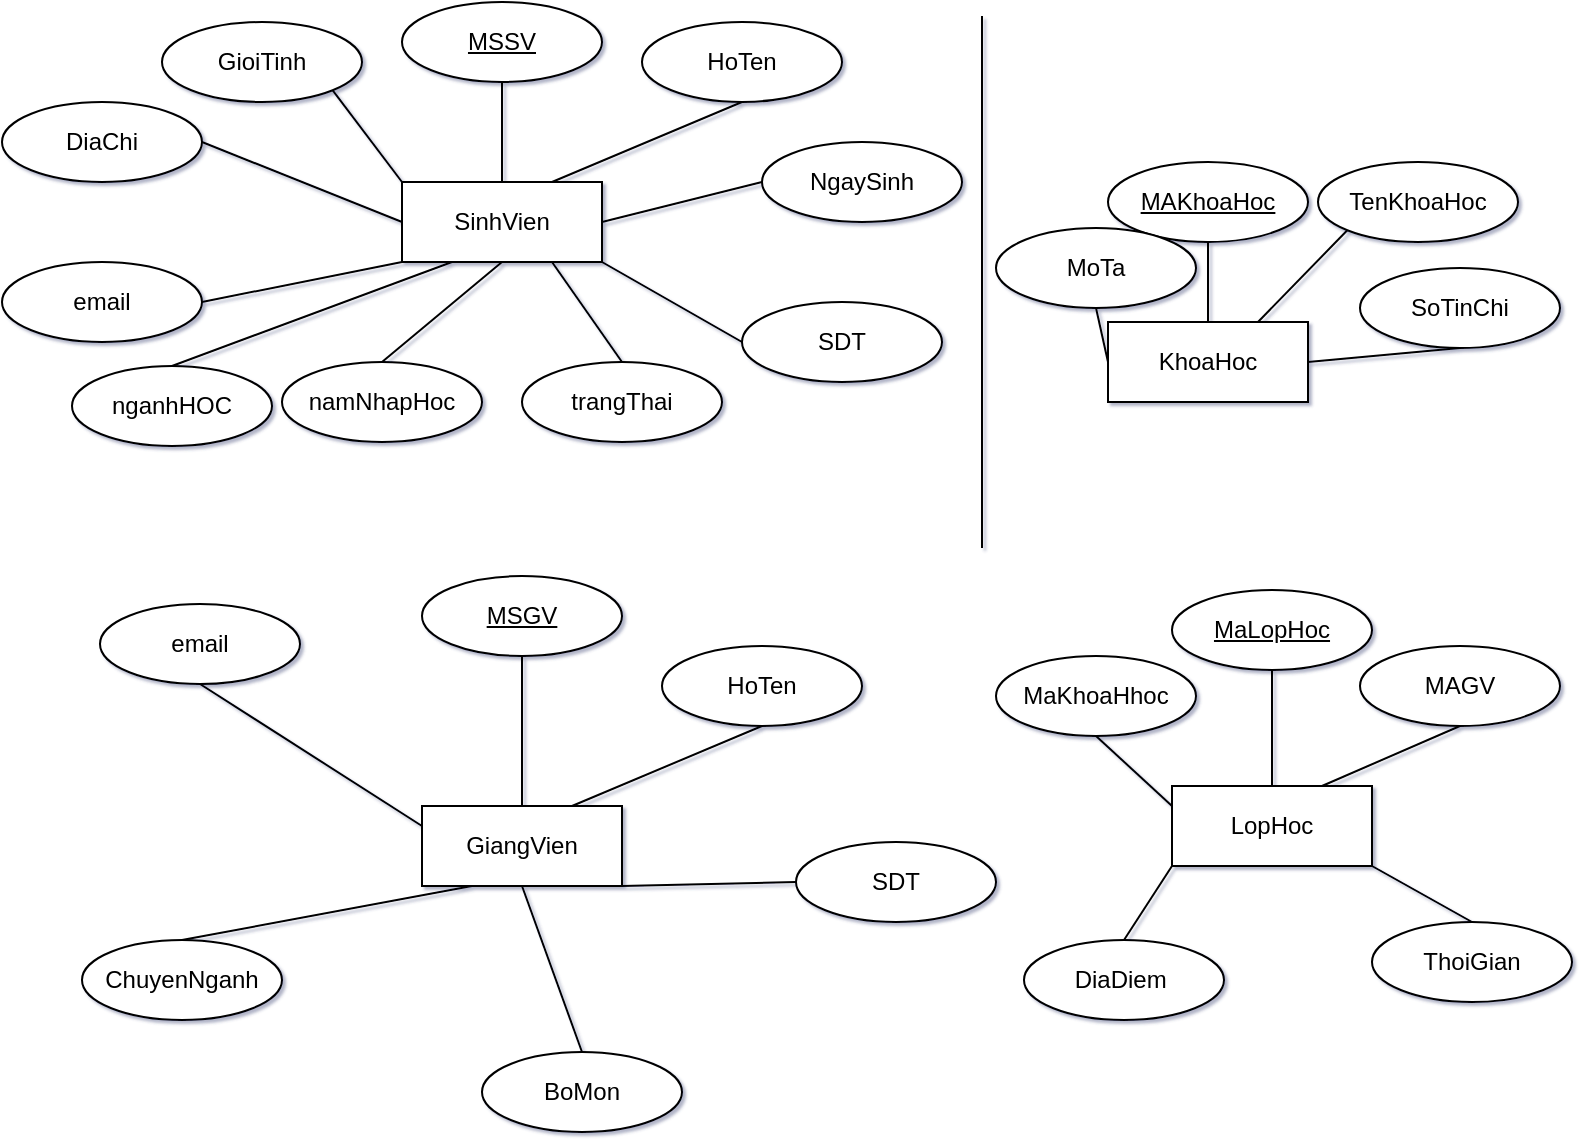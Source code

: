 <mxfile version="24.6.4" type="github">
  <diagram name="Trang-1" id="FnY7nT6zLUI4M2Fz--ki">
    <mxGraphModel dx="689" dy="598" grid="1" gridSize="7" guides="1" tooltips="1" connect="1" arrows="1" fold="1" page="1" pageScale="1" pageWidth="827" pageHeight="1169" math="0" shadow="1">
      <root>
        <mxCell id="0" />
        <mxCell id="1" parent="0" />
        <mxCell id="SisW4zzMglSx5JrrDObV-1" value="SinhVien" style="whiteSpace=wrap;html=1;align=center;labelBackgroundColor=none;rounded=0;" vertex="1" parent="1">
          <mxGeometry x="200" y="90" width="100" height="40" as="geometry" />
        </mxCell>
        <mxCell id="SisW4zzMglSx5JrrDObV-2" value="" style="endArrow=none;html=1;rounded=0;exitX=0.5;exitY=0;exitDx=0;exitDy=0;labelBackgroundColor=none;fontColor=default;" edge="1" parent="1" source="SisW4zzMglSx5JrrDObV-1" target="SisW4zzMglSx5JrrDObV-3">
          <mxGeometry relative="1" as="geometry">
            <mxPoint x="170" y="110" as="sourcePoint" />
            <mxPoint x="250" y="20" as="targetPoint" />
          </mxGeometry>
        </mxCell>
        <mxCell id="SisW4zzMglSx5JrrDObV-3" value="MSSV" style="ellipse;whiteSpace=wrap;html=1;align=center;fontStyle=4;labelBackgroundColor=none;rounded=0;" vertex="1" parent="1">
          <mxGeometry x="200" width="100" height="40" as="geometry" />
        </mxCell>
        <mxCell id="SisW4zzMglSx5JrrDObV-4" value="HoTen" style="ellipse;whiteSpace=wrap;html=1;align=center;labelBackgroundColor=none;rounded=0;" vertex="1" parent="1">
          <mxGeometry x="320" y="10" width="100" height="40" as="geometry" />
        </mxCell>
        <mxCell id="SisW4zzMglSx5JrrDObV-5" value="" style="endArrow=none;html=1;rounded=0;exitX=0.75;exitY=0;exitDx=0;exitDy=0;entryX=0.5;entryY=1;entryDx=0;entryDy=0;labelBackgroundColor=none;fontColor=default;" edge="1" parent="1" source="SisW4zzMglSx5JrrDObV-1" target="SisW4zzMglSx5JrrDObV-4">
          <mxGeometry relative="1" as="geometry">
            <mxPoint x="260" y="100" as="sourcePoint" />
            <mxPoint x="260" y="50" as="targetPoint" />
          </mxGeometry>
        </mxCell>
        <mxCell id="SisW4zzMglSx5JrrDObV-6" value="NgaySinh" style="ellipse;whiteSpace=wrap;html=1;align=center;labelBackgroundColor=none;rounded=0;" vertex="1" parent="1">
          <mxGeometry x="380" y="70" width="100" height="40" as="geometry" />
        </mxCell>
        <mxCell id="SisW4zzMglSx5JrrDObV-7" value="" style="endArrow=none;html=1;rounded=0;exitX=1;exitY=0.5;exitDx=0;exitDy=0;entryX=0;entryY=0.5;entryDx=0;entryDy=0;labelBackgroundColor=none;fontColor=default;" edge="1" parent="1" source="SisW4zzMglSx5JrrDObV-1" target="SisW4zzMglSx5JrrDObV-6">
          <mxGeometry relative="1" as="geometry">
            <mxPoint x="285" y="100" as="sourcePoint" />
            <mxPoint x="380" y="60" as="targetPoint" />
          </mxGeometry>
        </mxCell>
        <mxCell id="SisW4zzMglSx5JrrDObV-8" value="GioiTinh" style="ellipse;whiteSpace=wrap;html=1;align=center;labelBackgroundColor=none;rounded=0;" vertex="1" parent="1">
          <mxGeometry x="80" y="10" width="100" height="40" as="geometry" />
        </mxCell>
        <mxCell id="SisW4zzMglSx5JrrDObV-9" value="" style="endArrow=none;html=1;rounded=0;exitX=0;exitY=0;exitDx=0;exitDy=0;entryX=1;entryY=1;entryDx=0;entryDy=0;labelBackgroundColor=none;fontColor=default;" edge="1" parent="1" source="SisW4zzMglSx5JrrDObV-1" target="SisW4zzMglSx5JrrDObV-8">
          <mxGeometry relative="1" as="geometry">
            <mxPoint x="130" y="135" as="sourcePoint" />
            <mxPoint x="130" y="85" as="targetPoint" />
          </mxGeometry>
        </mxCell>
        <mxCell id="SisW4zzMglSx5JrrDObV-10" value="DiaChi" style="ellipse;whiteSpace=wrap;html=1;align=center;labelBackgroundColor=none;rounded=0;" vertex="1" parent="1">
          <mxGeometry y="50" width="100" height="40" as="geometry" />
        </mxCell>
        <mxCell id="SisW4zzMglSx5JrrDObV-11" value="" style="endArrow=none;html=1;rounded=0;exitX=0;exitY=0.5;exitDx=0;exitDy=0;entryX=1;entryY=0.5;entryDx=0;entryDy=0;labelBackgroundColor=none;fontColor=default;" edge="1" parent="1" source="SisW4zzMglSx5JrrDObV-1" target="SisW4zzMglSx5JrrDObV-10">
          <mxGeometry relative="1" as="geometry">
            <mxPoint x="180" y="130" as="sourcePoint" />
            <mxPoint x="145" y="84" as="targetPoint" />
          </mxGeometry>
        </mxCell>
        <mxCell id="SisW4zzMglSx5JrrDObV-12" value="email" style="ellipse;whiteSpace=wrap;html=1;align=center;labelBackgroundColor=none;rounded=0;" vertex="1" parent="1">
          <mxGeometry y="130" width="100" height="40" as="geometry" />
        </mxCell>
        <mxCell id="SisW4zzMglSx5JrrDObV-13" value="" style="endArrow=none;html=1;rounded=0;exitX=0;exitY=1;exitDx=0;exitDy=0;entryX=1;entryY=0.5;entryDx=0;entryDy=0;labelBackgroundColor=none;fontColor=default;" edge="1" parent="1" source="SisW4zzMglSx5JrrDObV-1" target="SisW4zzMglSx5JrrDObV-12">
          <mxGeometry relative="1" as="geometry">
            <mxPoint x="210" y="120" as="sourcePoint" />
            <mxPoint x="110" y="80" as="targetPoint" />
          </mxGeometry>
        </mxCell>
        <mxCell id="SisW4zzMglSx5JrrDObV-14" value="SDT" style="ellipse;whiteSpace=wrap;html=1;align=center;labelBackgroundColor=none;rounded=0;" vertex="1" parent="1">
          <mxGeometry x="370" y="150" width="100" height="40" as="geometry" />
        </mxCell>
        <mxCell id="SisW4zzMglSx5JrrDObV-15" value="" style="endArrow=none;html=1;rounded=0;exitX=1;exitY=1;exitDx=0;exitDy=0;entryX=0;entryY=0.5;entryDx=0;entryDy=0;labelBackgroundColor=none;fontColor=default;" edge="1" parent="1" source="SisW4zzMglSx5JrrDObV-1" target="SisW4zzMglSx5JrrDObV-14">
          <mxGeometry relative="1" as="geometry">
            <mxPoint x="310" y="120" as="sourcePoint" />
            <mxPoint x="390" y="100" as="targetPoint" />
          </mxGeometry>
        </mxCell>
        <mxCell id="SisW4zzMglSx5JrrDObV-16" value="nganhHOC" style="ellipse;whiteSpace=wrap;html=1;align=center;labelBackgroundColor=none;rounded=0;" vertex="1" parent="1">
          <mxGeometry x="35" y="182" width="100" height="40" as="geometry" />
        </mxCell>
        <mxCell id="SisW4zzMglSx5JrrDObV-17" value="" style="endArrow=none;html=1;rounded=0;exitX=0.25;exitY=1;exitDx=0;exitDy=0;entryX=0.5;entryY=0;entryDx=0;entryDy=0;labelBackgroundColor=none;fontColor=default;" edge="1" parent="1" source="SisW4zzMglSx5JrrDObV-1" target="SisW4zzMglSx5JrrDObV-16">
          <mxGeometry relative="1" as="geometry">
            <mxPoint x="210" y="140" as="sourcePoint" />
            <mxPoint x="120" y="190" as="targetPoint" />
          </mxGeometry>
        </mxCell>
        <mxCell id="SisW4zzMglSx5JrrDObV-18" value="namNhapHoc" style="ellipse;whiteSpace=wrap;html=1;align=center;labelBackgroundColor=none;rounded=0;" vertex="1" parent="1">
          <mxGeometry x="140" y="180" width="100" height="40" as="geometry" />
        </mxCell>
        <mxCell id="SisW4zzMglSx5JrrDObV-19" value="" style="endArrow=none;html=1;rounded=0;exitX=0.5;exitY=1;exitDx=0;exitDy=0;entryX=0.5;entryY=0;entryDx=0;entryDy=0;labelBackgroundColor=none;fontColor=default;" edge="1" parent="1" source="SisW4zzMglSx5JrrDObV-1" target="SisW4zzMglSx5JrrDObV-18">
          <mxGeometry relative="1" as="geometry">
            <mxPoint x="235" y="140" as="sourcePoint" />
            <mxPoint x="110" y="240" as="targetPoint" />
          </mxGeometry>
        </mxCell>
        <mxCell id="SisW4zzMglSx5JrrDObV-20" value="trangThai" style="ellipse;whiteSpace=wrap;html=1;align=center;labelBackgroundColor=none;rounded=0;" vertex="1" parent="1">
          <mxGeometry x="260" y="180" width="100" height="40" as="geometry" />
        </mxCell>
        <mxCell id="SisW4zzMglSx5JrrDObV-21" value="" style="endArrow=none;html=1;rounded=0;exitX=0.75;exitY=1;exitDx=0;exitDy=0;entryX=0.5;entryY=0;entryDx=0;entryDy=0;labelBackgroundColor=none;fontColor=default;" edge="1" parent="1" source="SisW4zzMglSx5JrrDObV-1" target="SisW4zzMglSx5JrrDObV-20">
          <mxGeometry relative="1" as="geometry">
            <mxPoint x="260" y="140" as="sourcePoint" />
            <mxPoint x="220" y="260" as="targetPoint" />
          </mxGeometry>
        </mxCell>
        <mxCell id="SisW4zzMglSx5JrrDObV-22" value="KhoaHoc" style="whiteSpace=wrap;html=1;align=center;labelBackgroundColor=none;rounded=0;" vertex="1" parent="1">
          <mxGeometry x="553" y="160" width="100" height="40" as="geometry" />
        </mxCell>
        <mxCell id="SisW4zzMglSx5JrrDObV-23" value="MAKhoaHoc" style="ellipse;whiteSpace=wrap;html=1;align=center;fontStyle=4;labelBackgroundColor=none;rounded=0;" vertex="1" parent="1">
          <mxGeometry x="553" y="80" width="100" height="40" as="geometry" />
        </mxCell>
        <mxCell id="SisW4zzMglSx5JrrDObV-24" value="" style="endArrow=none;html=1;rounded=0;exitX=0.5;exitY=1;exitDx=0;exitDy=0;entryX=0.5;entryY=0;entryDx=0;entryDy=0;labelBackgroundColor=none;fontColor=default;" edge="1" parent="1" source="SisW4zzMglSx5JrrDObV-23" target="SisW4zzMglSx5JrrDObV-22">
          <mxGeometry relative="1" as="geometry">
            <mxPoint x="597" y="243" as="sourcePoint" />
            <mxPoint x="757" y="243" as="targetPoint" />
          </mxGeometry>
        </mxCell>
        <mxCell id="SisW4zzMglSx5JrrDObV-25" value="TenKhoaHoc" style="ellipse;whiteSpace=wrap;html=1;align=center;labelBackgroundColor=none;rounded=0;" vertex="1" parent="1">
          <mxGeometry x="658" y="80" width="100" height="40" as="geometry" />
        </mxCell>
        <mxCell id="SisW4zzMglSx5JrrDObV-26" value="" style="endArrow=none;html=1;rounded=0;exitX=0.75;exitY=0;exitDx=0;exitDy=0;entryX=0;entryY=1;entryDx=0;entryDy=0;labelBackgroundColor=none;fontColor=default;" edge="1" parent="1" source="SisW4zzMglSx5JrrDObV-22" target="SisW4zzMglSx5JrrDObV-25">
          <mxGeometry relative="1" as="geometry">
            <mxPoint x="727" y="176" as="sourcePoint" />
            <mxPoint x="762" y="226" as="targetPoint" />
          </mxGeometry>
        </mxCell>
        <mxCell id="SisW4zzMglSx5JrrDObV-27" value="SoTinChi" style="ellipse;whiteSpace=wrap;html=1;align=center;labelBackgroundColor=none;rounded=0;" vertex="1" parent="1">
          <mxGeometry x="679" y="133" width="100" height="40" as="geometry" />
        </mxCell>
        <mxCell id="SisW4zzMglSx5JrrDObV-28" value="" style="endArrow=none;html=1;rounded=0;exitX=1;exitY=0.5;exitDx=0;exitDy=0;entryX=0.5;entryY=1;entryDx=0;entryDy=0;labelBackgroundColor=none;fontColor=default;" edge="1" parent="1" source="SisW4zzMglSx5JrrDObV-22" target="SisW4zzMglSx5JrrDObV-27">
          <mxGeometry relative="1" as="geometry">
            <mxPoint x="699" y="160" as="sourcePoint" />
            <mxPoint x="739" y="114" as="targetPoint" />
          </mxGeometry>
        </mxCell>
        <mxCell id="SisW4zzMglSx5JrrDObV-29" value="MoTa" style="ellipse;whiteSpace=wrap;html=1;align=center;labelBackgroundColor=none;rounded=0;" vertex="1" parent="1">
          <mxGeometry x="497" y="113" width="100" height="40" as="geometry" />
        </mxCell>
        <mxCell id="SisW4zzMglSx5JrrDObV-30" value="" style="endArrow=none;html=1;rounded=0;entryX=0;entryY=0.5;entryDx=0;entryDy=0;labelBackgroundColor=none;fontColor=default;exitX=0.5;exitY=1;exitDx=0;exitDy=0;" edge="1" parent="1" source="SisW4zzMglSx5JrrDObV-29" target="SisW4zzMglSx5JrrDObV-22">
          <mxGeometry relative="1" as="geometry">
            <mxPoint x="553" y="134" as="sourcePoint" />
            <mxPoint x="553.41" y="177" as="targetPoint" />
          </mxGeometry>
        </mxCell>
        <mxCell id="SisW4zzMglSx5JrrDObV-31" value="" style="endArrow=none;html=1;rounded=0;" edge="1" parent="1">
          <mxGeometry relative="1" as="geometry">
            <mxPoint x="490" y="7" as="sourcePoint" />
            <mxPoint x="490" y="273" as="targetPoint" />
          </mxGeometry>
        </mxCell>
        <mxCell id="SisW4zzMglSx5JrrDObV-32" value="GiangVien" style="whiteSpace=wrap;html=1;align=center;labelBackgroundColor=none;rounded=0;" vertex="1" parent="1">
          <mxGeometry x="210" y="402" width="100" height="40" as="geometry" />
        </mxCell>
        <mxCell id="SisW4zzMglSx5JrrDObV-33" value="" style="endArrow=none;html=1;rounded=0;exitX=0.5;exitY=0;exitDx=0;exitDy=0;labelBackgroundColor=none;fontColor=default;entryX=0.5;entryY=1;entryDx=0;entryDy=0;" edge="1" parent="1" source="SisW4zzMglSx5JrrDObV-32" target="SisW4zzMglSx5JrrDObV-52">
          <mxGeometry relative="1" as="geometry">
            <mxPoint x="180" y="422" as="sourcePoint" />
            <mxPoint x="260" y="352" as="targetPoint" />
          </mxGeometry>
        </mxCell>
        <mxCell id="SisW4zzMglSx5JrrDObV-34" value="HoTen" style="ellipse;whiteSpace=wrap;html=1;align=center;labelBackgroundColor=none;rounded=0;" vertex="1" parent="1">
          <mxGeometry x="330" y="322" width="100" height="40" as="geometry" />
        </mxCell>
        <mxCell id="SisW4zzMglSx5JrrDObV-35" value="" style="endArrow=none;html=1;rounded=0;exitX=0.75;exitY=0;exitDx=0;exitDy=0;entryX=0.5;entryY=1;entryDx=0;entryDy=0;labelBackgroundColor=none;fontColor=default;" edge="1" parent="1" source="SisW4zzMglSx5JrrDObV-32" target="SisW4zzMglSx5JrrDObV-34">
          <mxGeometry relative="1" as="geometry">
            <mxPoint x="270" y="412" as="sourcePoint" />
            <mxPoint x="270" y="362" as="targetPoint" />
          </mxGeometry>
        </mxCell>
        <mxCell id="SisW4zzMglSx5JrrDObV-42" value="email" style="ellipse;whiteSpace=wrap;html=1;align=center;labelBackgroundColor=none;rounded=0;" vertex="1" parent="1">
          <mxGeometry x="49" y="301" width="100" height="40" as="geometry" />
        </mxCell>
        <mxCell id="SisW4zzMglSx5JrrDObV-43" value="" style="endArrow=none;html=1;rounded=0;exitX=0;exitY=0.25;exitDx=0;exitDy=0;entryX=0.5;entryY=1;entryDx=0;entryDy=0;labelBackgroundColor=none;fontColor=default;" edge="1" parent="1" source="SisW4zzMglSx5JrrDObV-32" target="SisW4zzMglSx5JrrDObV-42">
          <mxGeometry relative="1" as="geometry">
            <mxPoint x="220" y="432" as="sourcePoint" />
            <mxPoint x="120" y="392" as="targetPoint" />
          </mxGeometry>
        </mxCell>
        <mxCell id="SisW4zzMglSx5JrrDObV-44" value="SDT" style="ellipse;whiteSpace=wrap;html=1;align=center;labelBackgroundColor=none;rounded=0;" vertex="1" parent="1">
          <mxGeometry x="397" y="420" width="100" height="40" as="geometry" />
        </mxCell>
        <mxCell id="SisW4zzMglSx5JrrDObV-45" value="" style="endArrow=none;html=1;rounded=0;exitX=1;exitY=1;exitDx=0;exitDy=0;entryX=0;entryY=0.5;entryDx=0;entryDy=0;labelBackgroundColor=none;fontColor=default;" edge="1" parent="1" source="SisW4zzMglSx5JrrDObV-32" target="SisW4zzMglSx5JrrDObV-44">
          <mxGeometry relative="1" as="geometry">
            <mxPoint x="320" y="432" as="sourcePoint" />
            <mxPoint x="400" y="412" as="targetPoint" />
          </mxGeometry>
        </mxCell>
        <mxCell id="SisW4zzMglSx5JrrDObV-46" value="ChuyenNganh" style="ellipse;whiteSpace=wrap;html=1;align=center;labelBackgroundColor=none;rounded=0;" vertex="1" parent="1">
          <mxGeometry x="40" y="469" width="100" height="40" as="geometry" />
        </mxCell>
        <mxCell id="SisW4zzMglSx5JrrDObV-47" value="" style="endArrow=none;html=1;rounded=0;exitX=0.25;exitY=1;exitDx=0;exitDy=0;entryX=0.5;entryY=0;entryDx=0;entryDy=0;labelBackgroundColor=none;fontColor=default;" edge="1" parent="1" source="SisW4zzMglSx5JrrDObV-32" target="SisW4zzMglSx5JrrDObV-46">
          <mxGeometry relative="1" as="geometry">
            <mxPoint x="220" y="452" as="sourcePoint" />
            <mxPoint x="130" y="502" as="targetPoint" />
          </mxGeometry>
        </mxCell>
        <mxCell id="SisW4zzMglSx5JrrDObV-48" value="BoMon" style="ellipse;whiteSpace=wrap;html=1;align=center;labelBackgroundColor=none;rounded=0;" vertex="1" parent="1">
          <mxGeometry x="240" y="525" width="100" height="40" as="geometry" />
        </mxCell>
        <mxCell id="SisW4zzMglSx5JrrDObV-49" value="" style="endArrow=none;html=1;rounded=0;exitX=0.5;exitY=1;exitDx=0;exitDy=0;entryX=0.5;entryY=0;entryDx=0;entryDy=0;labelBackgroundColor=none;fontColor=default;" edge="1" parent="1" source="SisW4zzMglSx5JrrDObV-32" target="SisW4zzMglSx5JrrDObV-48">
          <mxGeometry relative="1" as="geometry">
            <mxPoint x="245" y="452" as="sourcePoint" />
            <mxPoint x="120" y="552" as="targetPoint" />
          </mxGeometry>
        </mxCell>
        <mxCell id="SisW4zzMglSx5JrrDObV-52" value="MSGV" style="ellipse;whiteSpace=wrap;html=1;align=center;fontStyle=4;labelBackgroundColor=none;rounded=0;" vertex="1" parent="1">
          <mxGeometry x="210" y="287" width="100" height="40" as="geometry" />
        </mxCell>
        <mxCell id="SisW4zzMglSx5JrrDObV-55" value="LopHoc" style="whiteSpace=wrap;html=1;align=center;labelBackgroundColor=none;rounded=0;" vertex="1" parent="1">
          <mxGeometry x="585" y="392" width="100" height="40" as="geometry" />
        </mxCell>
        <mxCell id="SisW4zzMglSx5JrrDObV-56" value="" style="endArrow=none;html=1;rounded=0;exitX=0.5;exitY=0;exitDx=0;exitDy=0;labelBackgroundColor=none;fontColor=default;entryX=0.5;entryY=1;entryDx=0;entryDy=0;" edge="1" source="SisW4zzMglSx5JrrDObV-55" target="SisW4zzMglSx5JrrDObV-67" parent="1">
          <mxGeometry relative="1" as="geometry">
            <mxPoint x="615" y="429" as="sourcePoint" />
            <mxPoint x="695" y="359" as="targetPoint" />
          </mxGeometry>
        </mxCell>
        <mxCell id="SisW4zzMglSx5JrrDObV-57" value="MAGV" style="ellipse;whiteSpace=wrap;html=1;align=center;labelBackgroundColor=none;rounded=0;" vertex="1" parent="1">
          <mxGeometry x="679" y="322" width="100" height="40" as="geometry" />
        </mxCell>
        <mxCell id="SisW4zzMglSx5JrrDObV-58" value="" style="endArrow=none;html=1;rounded=0;exitX=0.75;exitY=0;exitDx=0;exitDy=0;entryX=0.5;entryY=1;entryDx=0;entryDy=0;labelBackgroundColor=none;fontColor=default;" edge="1" source="SisW4zzMglSx5JrrDObV-55" target="SisW4zzMglSx5JrrDObV-57" parent="1">
          <mxGeometry relative="1" as="geometry">
            <mxPoint x="705" y="419" as="sourcePoint" />
            <mxPoint x="705" y="369" as="targetPoint" />
          </mxGeometry>
        </mxCell>
        <mxCell id="SisW4zzMglSx5JrrDObV-59" value="MaKhoaHhoc" style="ellipse;whiteSpace=wrap;html=1;align=center;labelBackgroundColor=none;rounded=0;" vertex="1" parent="1">
          <mxGeometry x="497" y="327" width="100" height="40" as="geometry" />
        </mxCell>
        <mxCell id="SisW4zzMglSx5JrrDObV-60" value="" style="endArrow=none;html=1;rounded=0;exitX=0;exitY=0.25;exitDx=0;exitDy=0;entryX=0.5;entryY=1;entryDx=0;entryDy=0;labelBackgroundColor=none;fontColor=default;" edge="1" source="SisW4zzMglSx5JrrDObV-55" target="SisW4zzMglSx5JrrDObV-59" parent="1">
          <mxGeometry relative="1" as="geometry">
            <mxPoint x="655" y="439" as="sourcePoint" />
            <mxPoint x="553" y="374" as="targetPoint" />
          </mxGeometry>
        </mxCell>
        <mxCell id="SisW4zzMglSx5JrrDObV-61" value="ThoiGian" style="ellipse;whiteSpace=wrap;html=1;align=center;labelBackgroundColor=none;rounded=0;" vertex="1" parent="1">
          <mxGeometry x="685" y="460" width="100" height="40" as="geometry" />
        </mxCell>
        <mxCell id="SisW4zzMglSx5JrrDObV-62" value="" style="endArrow=none;html=1;rounded=0;exitX=1;exitY=1;exitDx=0;exitDy=0;entryX=0.5;entryY=0;entryDx=0;entryDy=0;labelBackgroundColor=none;fontColor=default;" edge="1" source="SisW4zzMglSx5JrrDObV-55" target="SisW4zzMglSx5JrrDObV-61" parent="1">
          <mxGeometry relative="1" as="geometry">
            <mxPoint x="755" y="439" as="sourcePoint" />
            <mxPoint x="835" y="419" as="targetPoint" />
          </mxGeometry>
        </mxCell>
        <mxCell id="SisW4zzMglSx5JrrDObV-65" value="DiaDiem&amp;nbsp;" style="ellipse;whiteSpace=wrap;html=1;align=center;labelBackgroundColor=none;rounded=0;" vertex="1" parent="1">
          <mxGeometry x="511" y="469" width="100" height="40" as="geometry" />
        </mxCell>
        <mxCell id="SisW4zzMglSx5JrrDObV-66" value="" style="endArrow=none;html=1;rounded=0;exitX=0;exitY=1;exitDx=0;exitDy=0;entryX=0.5;entryY=0;entryDx=0;entryDy=0;labelBackgroundColor=none;fontColor=default;" edge="1" source="SisW4zzMglSx5JrrDObV-55" target="SisW4zzMglSx5JrrDObV-65" parent="1">
          <mxGeometry relative="1" as="geometry">
            <mxPoint x="680" y="459" as="sourcePoint" />
            <mxPoint x="555" y="559" as="targetPoint" />
          </mxGeometry>
        </mxCell>
        <mxCell id="SisW4zzMglSx5JrrDObV-67" value="MaLopHoc" style="ellipse;whiteSpace=wrap;html=1;align=center;fontStyle=4;labelBackgroundColor=none;rounded=0;" vertex="1" parent="1">
          <mxGeometry x="585" y="294" width="100" height="40" as="geometry" />
        </mxCell>
      </root>
    </mxGraphModel>
  </diagram>
</mxfile>
